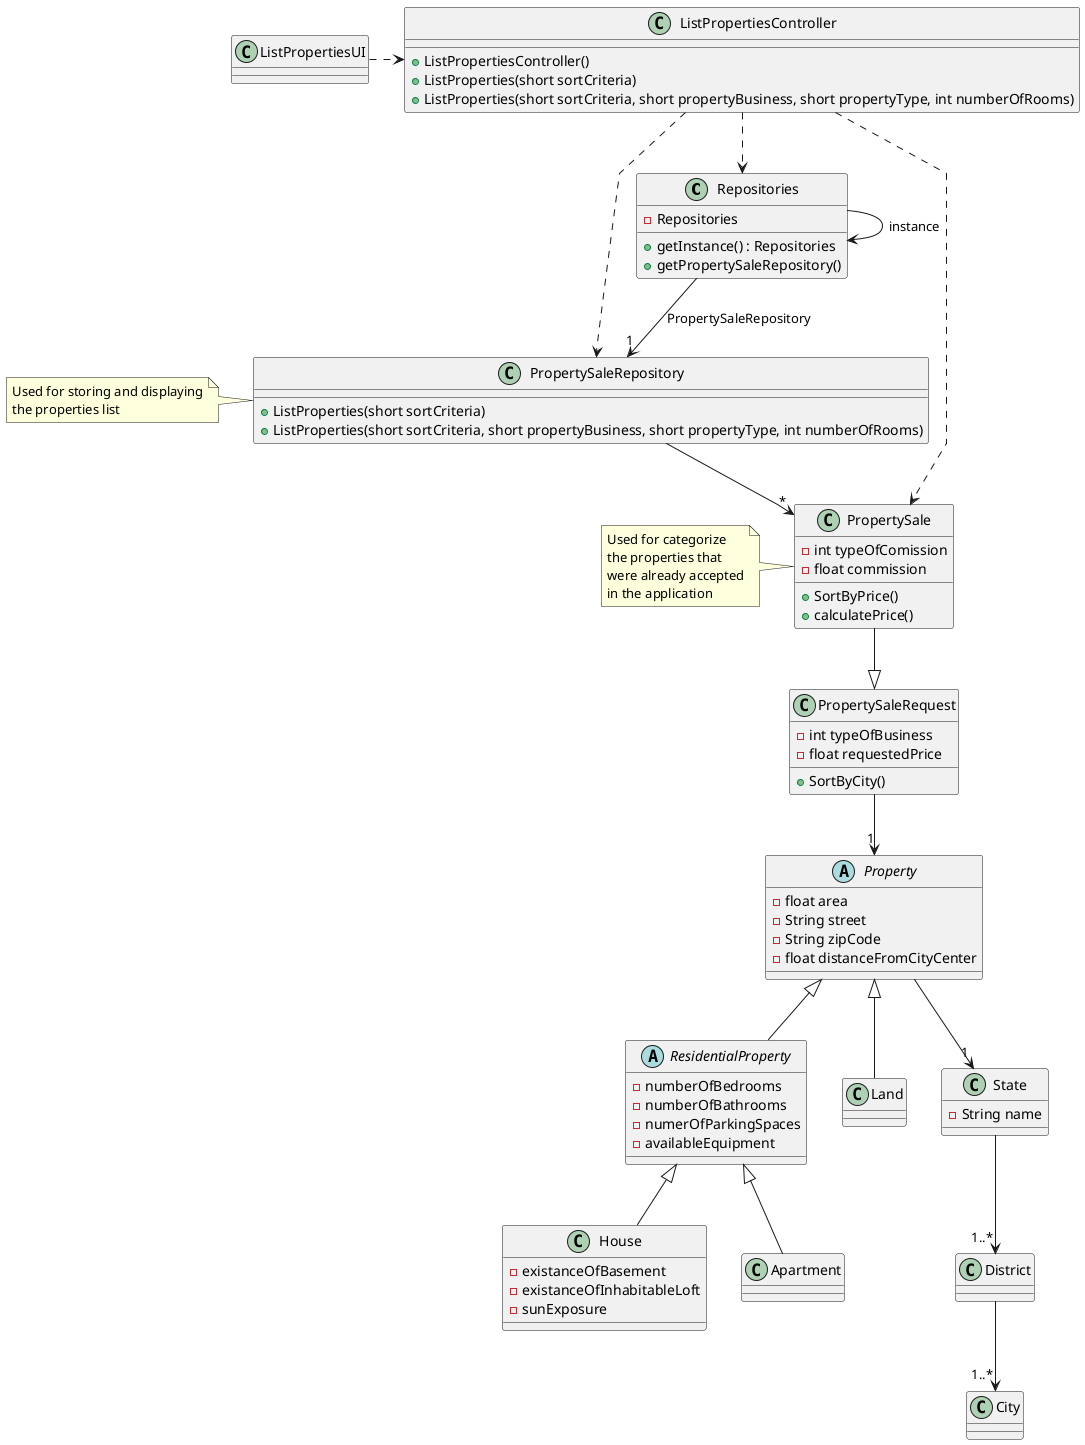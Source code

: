 @startuml
'skinparam monochrome true
skinparam packageStyle rectangle
skinparam shadowing false
skinparam linetype polyline
'skinparam linetype orto

'left to right direction

class Repositories {
- Repositories
+ getInstance() : Repositories
+ getPropertySaleRepository()
}

class PropertySaleRepository{
+ ListProperties(short sortCriteria)
+ ListProperties(short sortCriteria, short propertyBusiness, short propertyType, int numberOfRooms)
}

note left of PropertySaleRepository
    Used for storing and displaying
    the properties list
end note

class ListPropertiesController {
    + ListPropertiesController()
    + ListProperties(short sortCriteria)
    + ListProperties(short sortCriteria, short propertyBusiness, short propertyType, int numberOfRooms)
}

class PropertySaleRequest{
- int typeOfBusiness
- float requestedPrice
+ SortByCity()
}


class ListPropertiesUI {
}

class PropertySale {
- int typeOfComission
- float commission

+ SortByPrice()
+ calculatePrice()
}

note left of PropertySale
    Used for categorize
    the properties that
    were already accepted
    in the application
end note

abstract class Property {
- float area
- String street
- String zipCode
- float distanceFromCityCenter

}

class Land {

}

class City{
}

class State{
- String name
}

class District{

}

abstract class ResidentialProperty {
- numberOfBedrooms
- numberOfBathrooms
- numerOfParkingSpaces
- availableEquipment
}

class Apartment {
}


class House {
- existanceOfBasement
- existanceOfInhabitableLoft
- sunExposure
}

ListPropertiesUI .> ListPropertiesController

ListPropertiesController ..> Repositories
ListPropertiesController ..> PropertySaleRepository

Repositories --> "1" PropertySaleRepository : PropertySaleRepository

PropertySaleRepository --> "*" PropertySale

Repositories --> Repositories : instance

ResidentialProperty --up|> Property
Land --up|> Property
Apartment --up|> ResidentialProperty
House --up|> ResidentialProperty


ListPropertiesController ..> PropertySale

Property--> "1" State
State --> "1..*" District
District --> "1..*" City

PropertySale --|> PropertySaleRequest

PropertySaleRequest --> "1" Property

@enduml